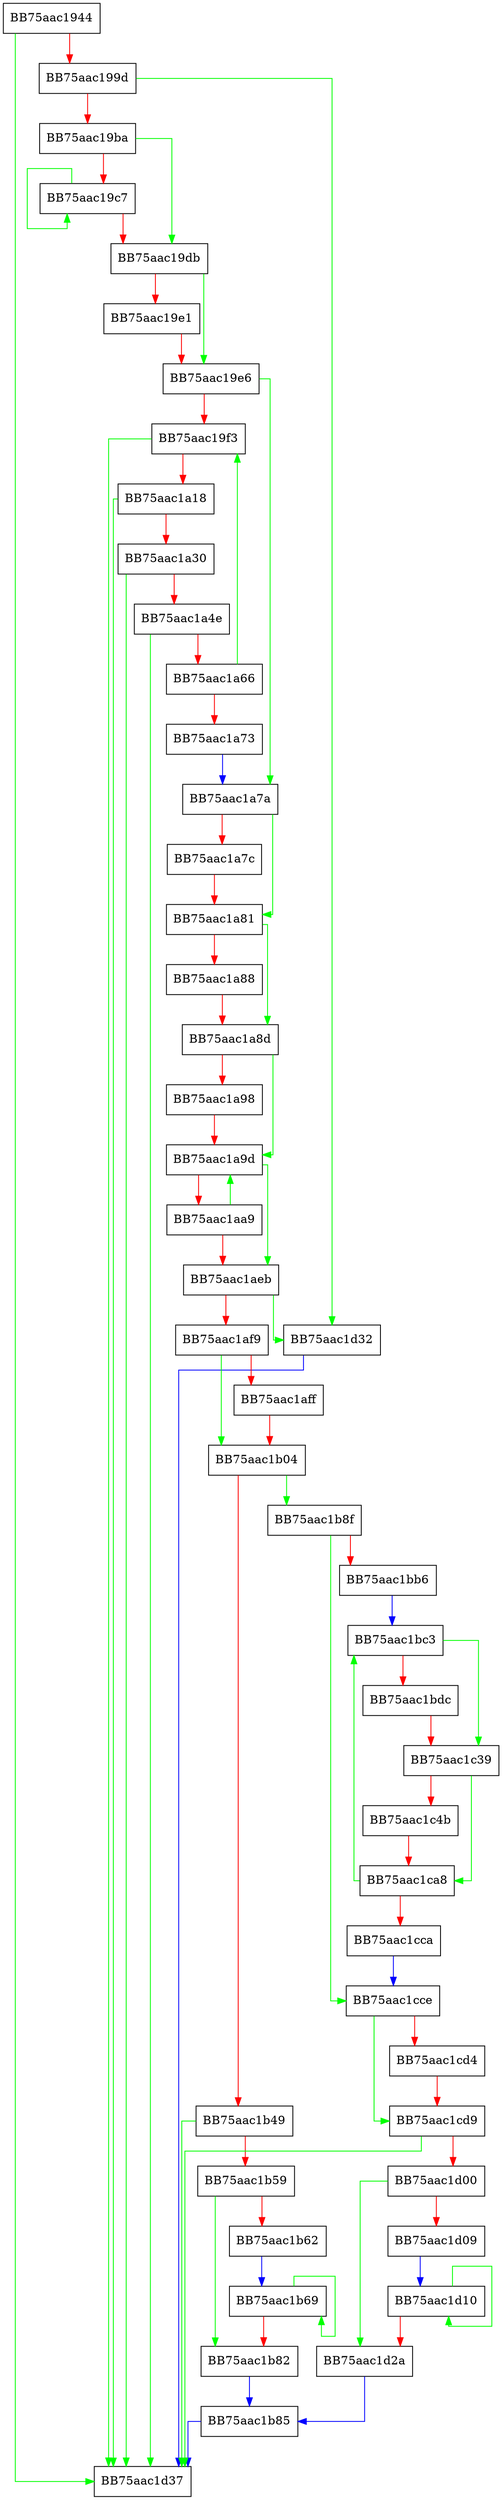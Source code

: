 digraph buildTree {
  node [shape="box"];
  graph [splines=ortho];
  BB75aac1944 -> BB75aac1d37 [color="green"];
  BB75aac1944 -> BB75aac199d [color="red"];
  BB75aac199d -> BB75aac1d32 [color="green"];
  BB75aac199d -> BB75aac19ba [color="red"];
  BB75aac19ba -> BB75aac19db [color="green"];
  BB75aac19ba -> BB75aac19c7 [color="red"];
  BB75aac19c7 -> BB75aac19c7 [color="green"];
  BB75aac19c7 -> BB75aac19db [color="red"];
  BB75aac19db -> BB75aac19e6 [color="green"];
  BB75aac19db -> BB75aac19e1 [color="red"];
  BB75aac19e1 -> BB75aac19e6 [color="red"];
  BB75aac19e6 -> BB75aac1a7a [color="green"];
  BB75aac19e6 -> BB75aac19f3 [color="red"];
  BB75aac19f3 -> BB75aac1d37 [color="green"];
  BB75aac19f3 -> BB75aac1a18 [color="red"];
  BB75aac1a18 -> BB75aac1d37 [color="green"];
  BB75aac1a18 -> BB75aac1a30 [color="red"];
  BB75aac1a30 -> BB75aac1d37 [color="green"];
  BB75aac1a30 -> BB75aac1a4e [color="red"];
  BB75aac1a4e -> BB75aac1d37 [color="green"];
  BB75aac1a4e -> BB75aac1a66 [color="red"];
  BB75aac1a66 -> BB75aac19f3 [color="green"];
  BB75aac1a66 -> BB75aac1a73 [color="red"];
  BB75aac1a73 -> BB75aac1a7a [color="blue"];
  BB75aac1a7a -> BB75aac1a81 [color="green"];
  BB75aac1a7a -> BB75aac1a7c [color="red"];
  BB75aac1a7c -> BB75aac1a81 [color="red"];
  BB75aac1a81 -> BB75aac1a8d [color="green"];
  BB75aac1a81 -> BB75aac1a88 [color="red"];
  BB75aac1a88 -> BB75aac1a8d [color="red"];
  BB75aac1a8d -> BB75aac1a9d [color="green"];
  BB75aac1a8d -> BB75aac1a98 [color="red"];
  BB75aac1a98 -> BB75aac1a9d [color="red"];
  BB75aac1a9d -> BB75aac1aeb [color="green"];
  BB75aac1a9d -> BB75aac1aa9 [color="red"];
  BB75aac1aa9 -> BB75aac1a9d [color="green"];
  BB75aac1aa9 -> BB75aac1aeb [color="red"];
  BB75aac1aeb -> BB75aac1d32 [color="green"];
  BB75aac1aeb -> BB75aac1af9 [color="red"];
  BB75aac1af9 -> BB75aac1b04 [color="green"];
  BB75aac1af9 -> BB75aac1aff [color="red"];
  BB75aac1aff -> BB75aac1b04 [color="red"];
  BB75aac1b04 -> BB75aac1b8f [color="green"];
  BB75aac1b04 -> BB75aac1b49 [color="red"];
  BB75aac1b49 -> BB75aac1d37 [color="green"];
  BB75aac1b49 -> BB75aac1b59 [color="red"];
  BB75aac1b59 -> BB75aac1b82 [color="green"];
  BB75aac1b59 -> BB75aac1b62 [color="red"];
  BB75aac1b62 -> BB75aac1b69 [color="blue"];
  BB75aac1b69 -> BB75aac1b69 [color="green"];
  BB75aac1b69 -> BB75aac1b82 [color="red"];
  BB75aac1b82 -> BB75aac1b85 [color="blue"];
  BB75aac1b85 -> BB75aac1d37 [color="blue"];
  BB75aac1b8f -> BB75aac1cce [color="green"];
  BB75aac1b8f -> BB75aac1bb6 [color="red"];
  BB75aac1bb6 -> BB75aac1bc3 [color="blue"];
  BB75aac1bc3 -> BB75aac1c39 [color="green"];
  BB75aac1bc3 -> BB75aac1bdc [color="red"];
  BB75aac1bdc -> BB75aac1c39 [color="red"];
  BB75aac1c39 -> BB75aac1ca8 [color="green"];
  BB75aac1c39 -> BB75aac1c4b [color="red"];
  BB75aac1c4b -> BB75aac1ca8 [color="red"];
  BB75aac1ca8 -> BB75aac1bc3 [color="green"];
  BB75aac1ca8 -> BB75aac1cca [color="red"];
  BB75aac1cca -> BB75aac1cce [color="blue"];
  BB75aac1cce -> BB75aac1cd9 [color="green"];
  BB75aac1cce -> BB75aac1cd4 [color="red"];
  BB75aac1cd4 -> BB75aac1cd9 [color="red"];
  BB75aac1cd9 -> BB75aac1d37 [color="green"];
  BB75aac1cd9 -> BB75aac1d00 [color="red"];
  BB75aac1d00 -> BB75aac1d2a [color="green"];
  BB75aac1d00 -> BB75aac1d09 [color="red"];
  BB75aac1d09 -> BB75aac1d10 [color="blue"];
  BB75aac1d10 -> BB75aac1d10 [color="green"];
  BB75aac1d10 -> BB75aac1d2a [color="red"];
  BB75aac1d2a -> BB75aac1b85 [color="blue"];
  BB75aac1d32 -> BB75aac1d37 [color="blue"];
}